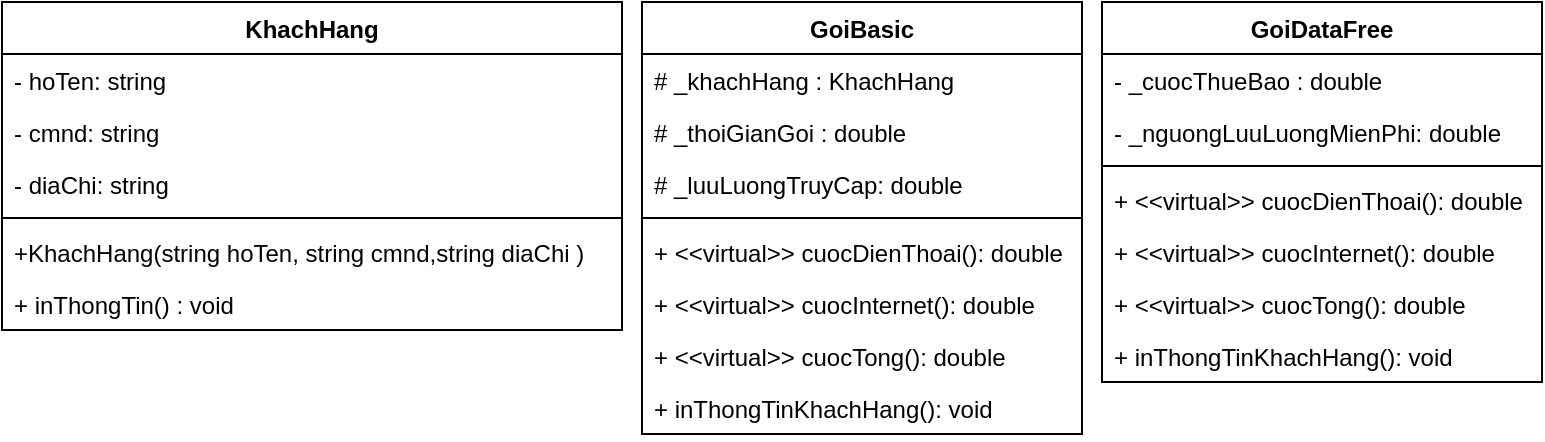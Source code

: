 <mxfile version="20.0.1" type="github">
  <diagram id="C5RBs43oDa-KdzZeNtuy" name="Page-1">
    <mxGraphModel dx="745" dy="452" grid="1" gridSize="10" guides="1" tooltips="1" connect="1" arrows="1" fold="1" page="1" pageScale="1" pageWidth="1169" pageHeight="1654" math="0" shadow="0">
      <root>
        <mxCell id="WIyWlLk6GJQsqaUBKTNV-0" />
        <mxCell id="WIyWlLk6GJQsqaUBKTNV-1" parent="WIyWlLk6GJQsqaUBKTNV-0" />
        <mxCell id="D8oo8o3zIuzaNru_TmPt-0" value="KhachHang" style="swimlane;fontStyle=1;align=center;verticalAlign=top;childLayout=stackLayout;horizontal=1;startSize=26;horizontalStack=0;resizeParent=1;resizeParentMax=0;resizeLast=0;collapsible=1;marginBottom=0;" vertex="1" parent="WIyWlLk6GJQsqaUBKTNV-1">
          <mxGeometry x="20" y="120" width="310" height="164" as="geometry" />
        </mxCell>
        <mxCell id="D8oo8o3zIuzaNru_TmPt-1" value="- hoTen: string" style="text;strokeColor=none;fillColor=none;align=left;verticalAlign=top;spacingLeft=4;spacingRight=4;overflow=hidden;rotatable=0;points=[[0,0.5],[1,0.5]];portConstraint=eastwest;" vertex="1" parent="D8oo8o3zIuzaNru_TmPt-0">
          <mxGeometry y="26" width="310" height="26" as="geometry" />
        </mxCell>
        <mxCell id="D8oo8o3zIuzaNru_TmPt-7" value="- cmnd: string" style="text;strokeColor=none;fillColor=none;align=left;verticalAlign=top;spacingLeft=4;spacingRight=4;overflow=hidden;rotatable=0;points=[[0,0.5],[1,0.5]];portConstraint=eastwest;" vertex="1" parent="D8oo8o3zIuzaNru_TmPt-0">
          <mxGeometry y="52" width="310" height="26" as="geometry" />
        </mxCell>
        <mxCell id="D8oo8o3zIuzaNru_TmPt-8" value="- diaChi: string" style="text;strokeColor=none;fillColor=none;align=left;verticalAlign=top;spacingLeft=4;spacingRight=4;overflow=hidden;rotatable=0;points=[[0,0.5],[1,0.5]];portConstraint=eastwest;" vertex="1" parent="D8oo8o3zIuzaNru_TmPt-0">
          <mxGeometry y="78" width="310" height="26" as="geometry" />
        </mxCell>
        <mxCell id="D8oo8o3zIuzaNru_TmPt-2" value="" style="line;strokeWidth=1;fillColor=none;align=left;verticalAlign=middle;spacingTop=-1;spacingLeft=3;spacingRight=3;rotatable=0;labelPosition=right;points=[];portConstraint=eastwest;" vertex="1" parent="D8oo8o3zIuzaNru_TmPt-0">
          <mxGeometry y="104" width="310" height="8" as="geometry" />
        </mxCell>
        <mxCell id="D8oo8o3zIuzaNru_TmPt-22" value="+KhachHang(string hoTen, string cmnd,string diaChi )" style="text;strokeColor=none;fillColor=none;align=left;verticalAlign=top;spacingLeft=4;spacingRight=4;overflow=hidden;rotatable=0;points=[[0,0.5],[1,0.5]];portConstraint=eastwest;" vertex="1" parent="D8oo8o3zIuzaNru_TmPt-0">
          <mxGeometry y="112" width="310" height="26" as="geometry" />
        </mxCell>
        <mxCell id="D8oo8o3zIuzaNru_TmPt-5" value="+ inThongTin() : void" style="text;strokeColor=none;fillColor=none;align=left;verticalAlign=top;spacingLeft=4;spacingRight=4;overflow=hidden;rotatable=0;points=[[0,0.5],[1,0.5]];portConstraint=eastwest;" vertex="1" parent="D8oo8o3zIuzaNru_TmPt-0">
          <mxGeometry y="138" width="310" height="26" as="geometry" />
        </mxCell>
        <mxCell id="D8oo8o3zIuzaNru_TmPt-13" value="GoiBasic" style="swimlane;fontStyle=1;align=center;verticalAlign=top;childLayout=stackLayout;horizontal=1;startSize=26;horizontalStack=0;resizeParent=1;resizeParentMax=0;resizeLast=0;collapsible=1;marginBottom=0;fillColor=none;" vertex="1" parent="WIyWlLk6GJQsqaUBKTNV-1">
          <mxGeometry x="340" y="120" width="220" height="216" as="geometry" />
        </mxCell>
        <mxCell id="D8oo8o3zIuzaNru_TmPt-14" value="# _khachHang : KhachHang&#xa;" style="text;strokeColor=none;fillColor=none;align=left;verticalAlign=top;spacingLeft=4;spacingRight=4;overflow=hidden;rotatable=0;points=[[0,0.5],[1,0.5]];portConstraint=eastwest;" vertex="1" parent="D8oo8o3zIuzaNru_TmPt-13">
          <mxGeometry y="26" width="220" height="26" as="geometry" />
        </mxCell>
        <mxCell id="D8oo8o3zIuzaNru_TmPt-17" value="# _thoiGianGoi : double&#xa;" style="text;strokeColor=none;fillColor=none;align=left;verticalAlign=top;spacingLeft=4;spacingRight=4;overflow=hidden;rotatable=0;points=[[0,0.5],[1,0.5]];portConstraint=eastwest;" vertex="1" parent="D8oo8o3zIuzaNru_TmPt-13">
          <mxGeometry y="52" width="220" height="26" as="geometry" />
        </mxCell>
        <mxCell id="D8oo8o3zIuzaNru_TmPt-18" value="# _luuLuongTruyCap: double&#xa;" style="text;strokeColor=none;fillColor=none;align=left;verticalAlign=top;spacingLeft=4;spacingRight=4;overflow=hidden;rotatable=0;points=[[0,0.5],[1,0.5]];portConstraint=eastwest;" vertex="1" parent="D8oo8o3zIuzaNru_TmPt-13">
          <mxGeometry y="78" width="220" height="26" as="geometry" />
        </mxCell>
        <mxCell id="D8oo8o3zIuzaNru_TmPt-15" value="" style="line;strokeWidth=1;fillColor=none;align=left;verticalAlign=middle;spacingTop=-1;spacingLeft=3;spacingRight=3;rotatable=0;labelPosition=right;points=[];portConstraint=eastwest;" vertex="1" parent="D8oo8o3zIuzaNru_TmPt-13">
          <mxGeometry y="104" width="220" height="8" as="geometry" />
        </mxCell>
        <mxCell id="D8oo8o3zIuzaNru_TmPt-16" value="+ &lt;&lt;virtual&gt;&gt; cuocDienThoai(): double&#xa;" style="text;strokeColor=none;fillColor=none;align=left;verticalAlign=top;spacingLeft=4;spacingRight=4;overflow=hidden;rotatable=0;points=[[0,0.5],[1,0.5]];portConstraint=eastwest;" vertex="1" parent="D8oo8o3zIuzaNru_TmPt-13">
          <mxGeometry y="112" width="220" height="26" as="geometry" />
        </mxCell>
        <mxCell id="D8oo8o3zIuzaNru_TmPt-21" value="+ &lt;&lt;virtual&gt;&gt; cuocInternet(): double&#xa;" style="text;strokeColor=none;fillColor=none;align=left;verticalAlign=top;spacingLeft=4;spacingRight=4;overflow=hidden;rotatable=0;points=[[0,0.5],[1,0.5]];portConstraint=eastwest;" vertex="1" parent="D8oo8o3zIuzaNru_TmPt-13">
          <mxGeometry y="138" width="220" height="26" as="geometry" />
        </mxCell>
        <mxCell id="D8oo8o3zIuzaNru_TmPt-20" value="+ &lt;&lt;virtual&gt;&gt; cuocTong(): double&#xa;" style="text;strokeColor=none;fillColor=none;align=left;verticalAlign=top;spacingLeft=4;spacingRight=4;overflow=hidden;rotatable=0;points=[[0,0.5],[1,0.5]];portConstraint=eastwest;" vertex="1" parent="D8oo8o3zIuzaNru_TmPt-13">
          <mxGeometry y="164" width="220" height="26" as="geometry" />
        </mxCell>
        <mxCell id="D8oo8o3zIuzaNru_TmPt-19" value="+ inThongTinKhachHang(): void&#xa;" style="text;strokeColor=none;fillColor=none;align=left;verticalAlign=top;spacingLeft=4;spacingRight=4;overflow=hidden;rotatable=0;points=[[0,0.5],[1,0.5]];portConstraint=eastwest;" vertex="1" parent="D8oo8o3zIuzaNru_TmPt-13">
          <mxGeometry y="190" width="220" height="26" as="geometry" />
        </mxCell>
        <mxCell id="D8oo8o3zIuzaNru_TmPt-23" value="GoiDataFree" style="swimlane;fontStyle=1;align=center;verticalAlign=top;childLayout=stackLayout;horizontal=1;startSize=26;horizontalStack=0;resizeParent=1;resizeParentMax=0;resizeLast=0;collapsible=1;marginBottom=0;fillColor=none;" vertex="1" parent="WIyWlLk6GJQsqaUBKTNV-1">
          <mxGeometry x="570" y="120" width="220" height="190" as="geometry" />
        </mxCell>
        <mxCell id="D8oo8o3zIuzaNru_TmPt-24" value="- _cuocThueBao : double " style="text;strokeColor=none;fillColor=none;align=left;verticalAlign=top;spacingLeft=4;spacingRight=4;overflow=hidden;rotatable=0;points=[[0,0.5],[1,0.5]];portConstraint=eastwest;" vertex="1" parent="D8oo8o3zIuzaNru_TmPt-23">
          <mxGeometry y="26" width="220" height="26" as="geometry" />
        </mxCell>
        <mxCell id="D8oo8o3zIuzaNru_TmPt-32" value="- _nguongLuuLuongMienPhi: double" style="text;strokeColor=none;fillColor=none;align=left;verticalAlign=top;spacingLeft=4;spacingRight=4;overflow=hidden;rotatable=0;points=[[0,0.5],[1,0.5]];portConstraint=eastwest;" vertex="1" parent="D8oo8o3zIuzaNru_TmPt-23">
          <mxGeometry y="52" width="220" height="26" as="geometry" />
        </mxCell>
        <mxCell id="D8oo8o3zIuzaNru_TmPt-27" value="" style="line;strokeWidth=1;fillColor=none;align=left;verticalAlign=middle;spacingTop=-1;spacingLeft=3;spacingRight=3;rotatable=0;labelPosition=right;points=[];portConstraint=eastwest;" vertex="1" parent="D8oo8o3zIuzaNru_TmPt-23">
          <mxGeometry y="78" width="220" height="8" as="geometry" />
        </mxCell>
        <mxCell id="D8oo8o3zIuzaNru_TmPt-28" value="+ &lt;&lt;virtual&gt;&gt; cuocDienThoai(): double&#xa;" style="text;strokeColor=none;fillColor=none;align=left;verticalAlign=top;spacingLeft=4;spacingRight=4;overflow=hidden;rotatable=0;points=[[0,0.5],[1,0.5]];portConstraint=eastwest;" vertex="1" parent="D8oo8o3zIuzaNru_TmPt-23">
          <mxGeometry y="86" width="220" height="26" as="geometry" />
        </mxCell>
        <mxCell id="D8oo8o3zIuzaNru_TmPt-29" value="+ &lt;&lt;virtual&gt;&gt; cuocInternet(): double&#xa;" style="text;strokeColor=none;fillColor=none;align=left;verticalAlign=top;spacingLeft=4;spacingRight=4;overflow=hidden;rotatable=0;points=[[0,0.5],[1,0.5]];portConstraint=eastwest;" vertex="1" parent="D8oo8o3zIuzaNru_TmPt-23">
          <mxGeometry y="112" width="220" height="26" as="geometry" />
        </mxCell>
        <mxCell id="D8oo8o3zIuzaNru_TmPt-30" value="+ &lt;&lt;virtual&gt;&gt; cuocTong(): double&#xa;" style="text;strokeColor=none;fillColor=none;align=left;verticalAlign=top;spacingLeft=4;spacingRight=4;overflow=hidden;rotatable=0;points=[[0,0.5],[1,0.5]];portConstraint=eastwest;" vertex="1" parent="D8oo8o3zIuzaNru_TmPt-23">
          <mxGeometry y="138" width="220" height="26" as="geometry" />
        </mxCell>
        <mxCell id="D8oo8o3zIuzaNru_TmPt-31" value="+ inThongTinKhachHang(): void&#xa;" style="text;strokeColor=none;fillColor=none;align=left;verticalAlign=top;spacingLeft=4;spacingRight=4;overflow=hidden;rotatable=0;points=[[0,0.5],[1,0.5]];portConstraint=eastwest;" vertex="1" parent="D8oo8o3zIuzaNru_TmPt-23">
          <mxGeometry y="164" width="220" height="26" as="geometry" />
        </mxCell>
      </root>
    </mxGraphModel>
  </diagram>
</mxfile>
